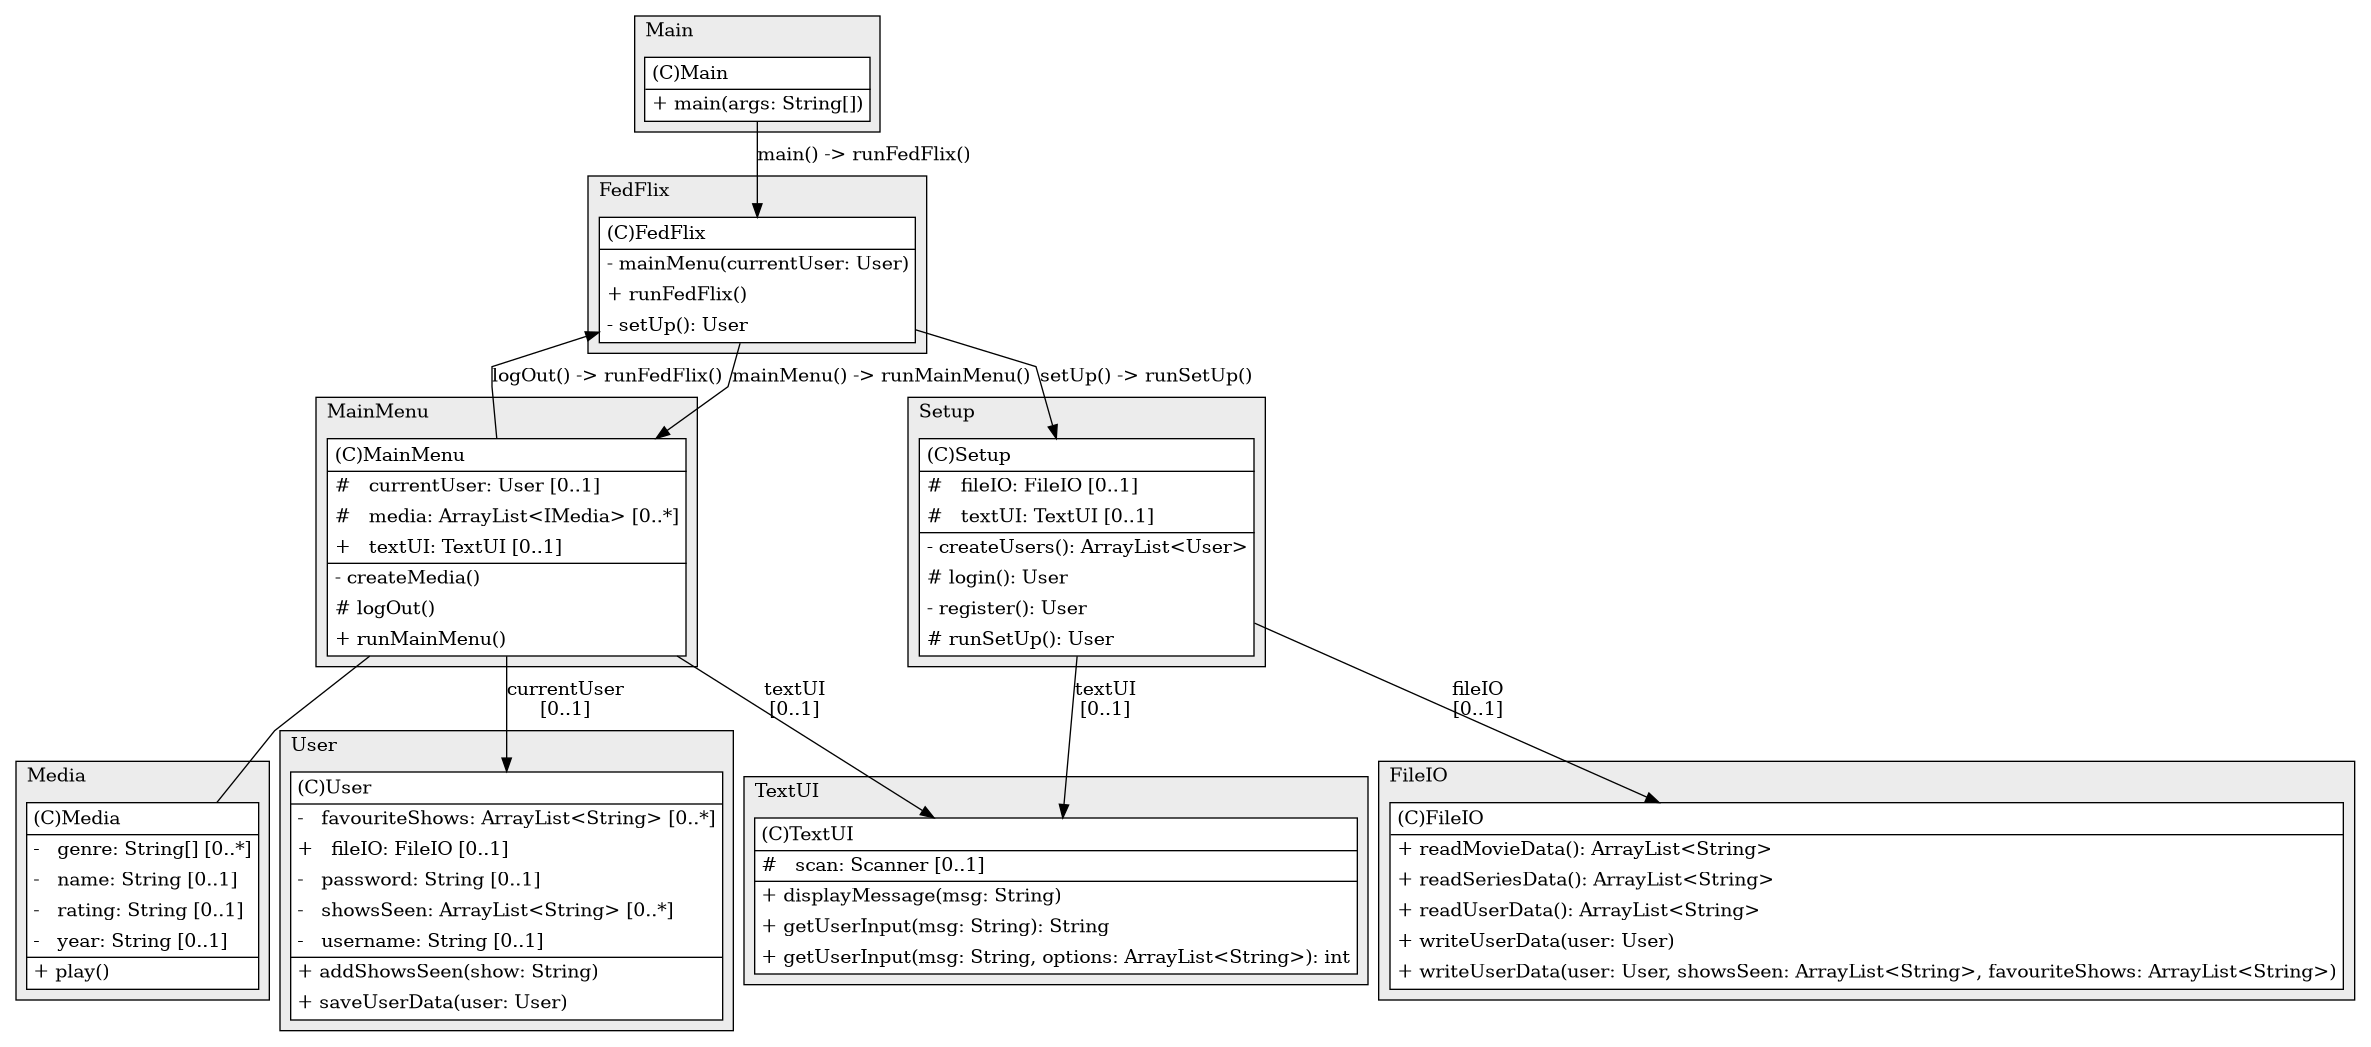@startuml

/' diagram meta data start
config=StructureConfiguration;
{
  "projectClassification": {
    "searchMode": "OpenProject", // OpenProject, AllProjects
    "includedProjects": "",
    "pathEndKeywords": "*.impl",
    "isClientPath": "",
    "isClientName": "",
    "isTestPath": "",
    "isTestName": "",
    "isMappingPath": "",
    "isMappingName": "",
    "isDataAccessPath": "",
    "isDataAccessName": "",
    "isDataStructurePath": "",
    "isDataStructureName": "",
    "isInterfaceStructuresPath": "",
    "isInterfaceStructuresName": "",
    "isEntryPointPath": "",
    "isEntryPointName": "",
    "treatFinalFieldsAsMandatory": false
  },
  "graphRestriction": {
    "classPackageExcludeFilter": "",
    "classPackageIncludeFilter": "",
    "classNameExcludeFilter": "",
    "classNameIncludeFilter": "",
    "methodNameExcludeFilter": "",
    "methodNameIncludeFilter": "",
    "removeByInheritance": "", // inheritance/annotation based filtering is done in a second step
    "removeByAnnotation": "",
    "removeByClassPackage": "", // cleanup the graph after inheritance/annotation based filtering is done
    "removeByClassName": "",
    "cutMappings": false,
    "cutEnum": true,
    "cutTests": true,
    "cutClient": true,
    "cutDataAccess": false,
    "cutInterfaceStructures": false,
    "cutDataStructures": false,
    "cutGetterAndSetter": true,
    "cutConstructors": true
  },
  "graphTraversal": {
    "forwardDepth": 3,
    "backwardDepth": 3,
    "classPackageExcludeFilter": "",
    "classPackageIncludeFilter": "",
    "classNameExcludeFilter": "",
    "classNameIncludeFilter": "",
    "methodNameExcludeFilter": "",
    "methodNameIncludeFilter": "",
    "hideMappings": false,
    "hideDataStructures": false,
    "hidePrivateMethods": true,
    "hideInterfaceCalls": true, // indirection: implementation -> interface (is hidden) -> implementation
    "onlyShowApplicationEntryPoints": false, // root node is included
    "useMethodCallsForStructureDiagram": "ForwardOnly" // ForwardOnly, BothDirections, No
  },
  "details": {
    "aggregation": "GroupByClass", // ByClass, GroupByClass, None
    "showClassGenericTypes": true,
    "showMethods": true,
    "showMethodParameterNames": true,
    "showMethodParameterTypes": true,
    "showMethodReturnType": true,
    "showPackageLevels": 2,
    "showDetailedClassStructure": true
  },
  "rootClass": "Main",
  "extensionCallbackMethod": "" // qualified.class.name#methodName - signature: public static String method(String)
}
diagram meta data end '/



digraph g {
    rankdir="TB"
    splines=polyline
    

'nodes 
subgraph cluster_1793153887 { 
   	label=TextUI
	labeljust=l
	fillcolor="#ececec"
	style=filled
   
   TextUI1793153887[
	label=<<TABLE BORDER="1" CELLBORDER="0" CELLPADDING="4" CELLSPACING="0">
<TR><TD ALIGN="LEFT" >(C)TextUI</TD></TR>
<HR/>
<TR><TD ALIGN="LEFT" >#   scan: Scanner [0..1]</TD></TR>
<HR/>
<TR><TD ALIGN="LEFT" >+ displayMessage(msg: String)</TD></TR>
<TR><TD ALIGN="LEFT" >+ getUserInput(msg: String): String</TD></TR>
<TR><TD ALIGN="LEFT" >+ getUserInput(msg: String, options: ArrayList&lt;String&gt;): int</TD></TR>
</TABLE>>
	style=filled
	margin=0
	shape=plaintext
	fillcolor="#FFFFFF"
];
} 

subgraph cluster_2104327106 { 
   	label=FileIO
	labeljust=l
	fillcolor="#ececec"
	style=filled
   
   FileIO2104327106[
	label=<<TABLE BORDER="1" CELLBORDER="0" CELLPADDING="4" CELLSPACING="0">
<TR><TD ALIGN="LEFT" >(C)FileIO</TD></TR>
<HR/>
<TR><TD ALIGN="LEFT" >+ readMovieData(): ArrayList&lt;String&gt;</TD></TR>
<TR><TD ALIGN="LEFT" >+ readSeriesData(): ArrayList&lt;String&gt;</TD></TR>
<TR><TD ALIGN="LEFT" >+ readUserData(): ArrayList&lt;String&gt;</TD></TR>
<TR><TD ALIGN="LEFT" >+ writeUserData(user: User)</TD></TR>
<TR><TD ALIGN="LEFT" >+ writeUserData(user: User, showsSeen: ArrayList&lt;String&gt;, favouriteShows: ArrayList&lt;String&gt;)</TD></TR>
</TABLE>>
	style=filled
	margin=0
	shape=plaintext
	fillcolor="#FFFFFF"
];
} 

subgraph cluster_2390489 { 
   	label=Main
	labeljust=l
	fillcolor="#ececec"
	style=filled
   
   Main2390489[
	label=<<TABLE BORDER="1" CELLBORDER="0" CELLPADDING="4" CELLSPACING="0">
<TR><TD ALIGN="LEFT" >(C)Main</TD></TR>
<HR/>
<TR><TD ALIGN="LEFT" >+ main(args: String[])</TD></TR>
</TABLE>>
	style=filled
	margin=0
	shape=plaintext
	fillcolor="#FFFFFF"
];
} 

subgraph cluster_2645995 { 
   	label=User
	labeljust=l
	fillcolor="#ececec"
	style=filled
   
   User2645995[
	label=<<TABLE BORDER="1" CELLBORDER="0" CELLPADDING="4" CELLSPACING="0">
<TR><TD ALIGN="LEFT" >(C)User</TD></TR>
<HR/>
<TR><TD ALIGN="LEFT" >-   favouriteShows: ArrayList&lt;String&gt; [0..*]</TD></TR>
<TR><TD ALIGN="LEFT" >+   fileIO: FileIO [0..1]</TD></TR>
<TR><TD ALIGN="LEFT" >-   password: String [0..1]</TD></TR>
<TR><TD ALIGN="LEFT" >-   showsSeen: ArrayList&lt;String&gt; [0..*]</TD></TR>
<TR><TD ALIGN="LEFT" >-   username: String [0..1]</TD></TR>
<HR/>
<TR><TD ALIGN="LEFT" >+ addShowsSeen(show: String)</TD></TR>
<TR><TD ALIGN="LEFT" >+ saveUserData(user: User)</TD></TR>
</TABLE>>
	style=filled
	margin=0
	shape=plaintext
	fillcolor="#FFFFFF"
];
} 

subgraph cluster_55996120 { 
   	label=MainMenu
	labeljust=l
	fillcolor="#ececec"
	style=filled
   
   MainMenu55996120[
	label=<<TABLE BORDER="1" CELLBORDER="0" CELLPADDING="4" CELLSPACING="0">
<TR><TD ALIGN="LEFT" >(C)MainMenu</TD></TR>
<HR/>
<TR><TD ALIGN="LEFT" >#   currentUser: User [0..1]</TD></TR>
<TR><TD ALIGN="LEFT" >#   media: ArrayList&lt;IMedia&gt; [0..*]</TD></TR>
<TR><TD ALIGN="LEFT" >+   textUI: TextUI [0..1]</TD></TR>
<HR/>
<TR><TD ALIGN="LEFT" >- createMedia()</TD></TR>
<TR><TD ALIGN="LEFT" ># logOut()</TD></TR>
<TR><TD ALIGN="LEFT" >+ runMainMenu()</TD></TR>
</TABLE>>
	style=filled
	margin=0
	shape=plaintext
	fillcolor="#FFFFFF"
];
} 

subgraph cluster_686837114 { 
   	label=FedFlix
	labeljust=l
	fillcolor="#ececec"
	style=filled
   
   FedFlix686837114[
	label=<<TABLE BORDER="1" CELLBORDER="0" CELLPADDING="4" CELLSPACING="0">
<TR><TD ALIGN="LEFT" >(C)FedFlix</TD></TR>
<HR/>
<TR><TD ALIGN="LEFT" >- mainMenu(currentUser: User)</TD></TR>
<TR><TD ALIGN="LEFT" >+ runFedFlix()</TD></TR>
<TR><TD ALIGN="LEFT" >- setUp(): User</TD></TR>
</TABLE>>
	style=filled
	margin=0
	shape=plaintext
	fillcolor="#FFFFFF"
];
} 

subgraph cluster_74219460 { 
   	label=Media
	labeljust=l
	fillcolor="#ececec"
	style=filled
   
   Media74219460[
	label=<<TABLE BORDER="1" CELLBORDER="0" CELLPADDING="4" CELLSPACING="0">
<TR><TD ALIGN="LEFT" >(C)Media</TD></TR>
<HR/>
<TR><TD ALIGN="LEFT" >-   genre: String[] [0..*]</TD></TR>
<TR><TD ALIGN="LEFT" >-   name: String [0..1]</TD></TR>
<TR><TD ALIGN="LEFT" >-   rating: String [0..1]</TD></TR>
<TR><TD ALIGN="LEFT" >-   year: String [0..1]</TD></TR>
<HR/>
<TR><TD ALIGN="LEFT" >+ play()</TD></TR>
</TABLE>>
	style=filled
	margin=0
	shape=plaintext
	fillcolor="#FFFFFF"
];
} 

subgraph cluster_79776349 { 
   	label=Setup
	labeljust=l
	fillcolor="#ececec"
	style=filled
   
   Setup79776349[
	label=<<TABLE BORDER="1" CELLBORDER="0" CELLPADDING="4" CELLSPACING="0">
<TR><TD ALIGN="LEFT" >(C)Setup</TD></TR>
<HR/>
<TR><TD ALIGN="LEFT" >#   fileIO: FileIO [0..1]</TD></TR>
<TR><TD ALIGN="LEFT" >#   textUI: TextUI [0..1]</TD></TR>
<HR/>
<TR><TD ALIGN="LEFT" >- createUsers(): ArrayList&lt;User&gt;</TD></TR>
<TR><TD ALIGN="LEFT" ># login(): User</TD></TR>
<TR><TD ALIGN="LEFT" >- register(): User</TD></TR>
<TR><TD ALIGN="LEFT" ># runSetUp(): User</TD></TR>
</TABLE>>
	style=filled
	margin=0
	shape=plaintext
	fillcolor="#FFFFFF"
];
} 

'edges    
FedFlix686837114 -> MainMenu55996120[label="mainMenu() -> runMainMenu()"];
FedFlix686837114 -> Setup79776349[label="setUp() -> runSetUp()"];
Main2390489 -> FedFlix686837114[label="main() -> runFedFlix()"];
MainMenu55996120 -> FedFlix686837114[label="logOut() -> runFedFlix()"];
MainMenu55996120 -> Media74219460[arrowhead=none];
MainMenu55996120 -> TextUI1793153887[label="textUI
[0..1]"];
MainMenu55996120 -> User2645995[label="currentUser
[0..1]"];
Setup79776349 -> FileIO2104327106[label="fileIO
[0..1]"];
Setup79776349 -> TextUI1793153887[label="textUI
[0..1]"];
    
}
@enduml